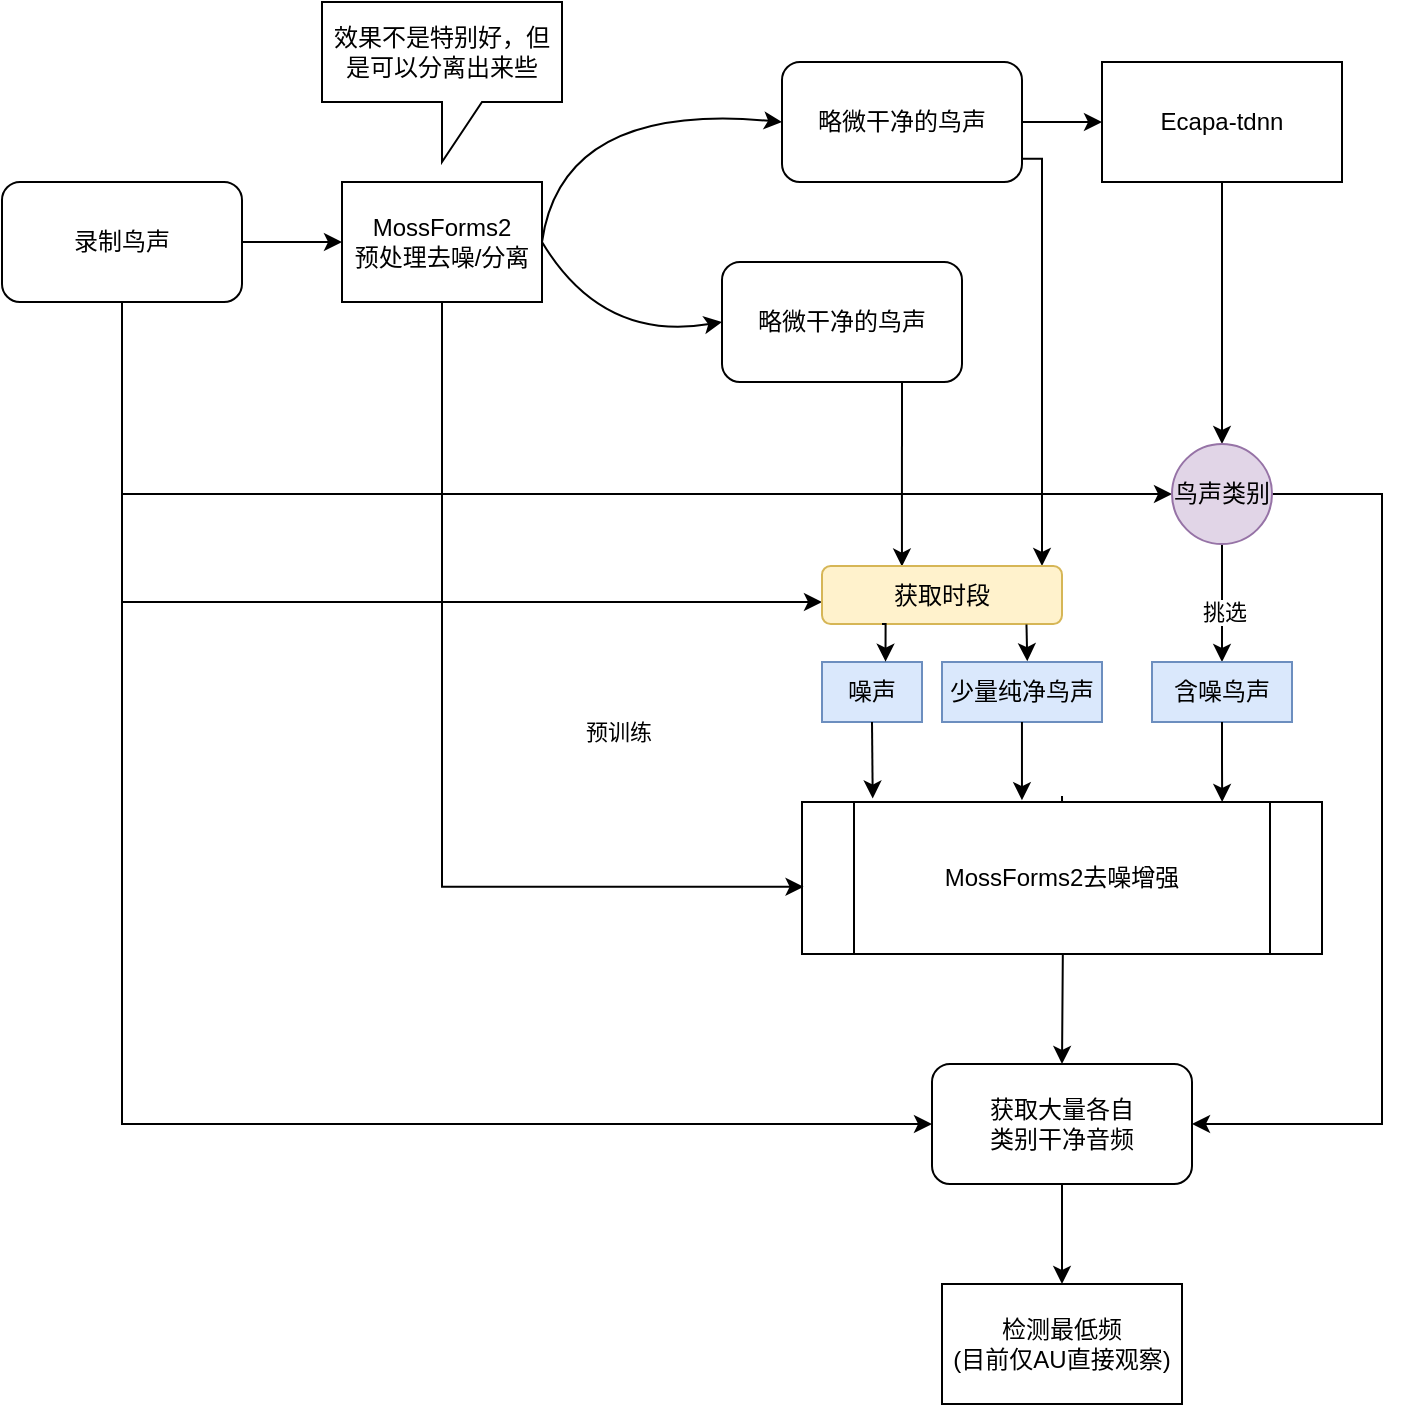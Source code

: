 <mxfile version="26.2.2" pages="2">
  <diagram id="C5RBs43oDa-KdzZeNtuy" name="Page-1">
    <mxGraphModel dx="2054" dy="1196" grid="1" gridSize="10" guides="1" tooltips="1" connect="1" arrows="1" fold="1" page="1" pageScale="1" pageWidth="827" pageHeight="1169" math="0" shadow="0">
      <root>
        <mxCell id="WIyWlLk6GJQsqaUBKTNV-0" />
        <mxCell id="WIyWlLk6GJQsqaUBKTNV-1" parent="WIyWlLk6GJQsqaUBKTNV-0" />
        <mxCell id="9eslR-U4CzoEH0Ju1LOf-1" style="edgeStyle=orthogonalEdgeStyle;rounded=0;orthogonalLoop=1;jettySize=auto;html=1;" parent="WIyWlLk6GJQsqaUBKTNV-1" source="9eslR-U4CzoEH0Ju1LOf-0" edge="1">
          <mxGeometry relative="1" as="geometry">
            <mxPoint x="260" y="240" as="targetPoint" />
          </mxGeometry>
        </mxCell>
        <mxCell id="9eslR-U4CzoEH0Ju1LOf-20" style="edgeStyle=orthogonalEdgeStyle;rounded=0;orthogonalLoop=1;jettySize=auto;html=1;exitX=0.5;exitY=1;exitDx=0;exitDy=0;entryX=0;entryY=0.5;entryDx=0;entryDy=0;" parent="WIyWlLk6GJQsqaUBKTNV-1" source="9eslR-U4CzoEH0Ju1LOf-0" target="9eslR-U4CzoEH0Ju1LOf-16" edge="1">
          <mxGeometry relative="1" as="geometry" />
        </mxCell>
        <mxCell id="9eslR-U4CzoEH0Ju1LOf-29" style="edgeStyle=orthogonalEdgeStyle;rounded=0;orthogonalLoop=1;jettySize=auto;html=1;exitX=0.5;exitY=1;exitDx=0;exitDy=0;entryX=0;entryY=0.621;entryDx=0;entryDy=0;entryPerimeter=0;" parent="WIyWlLk6GJQsqaUBKTNV-1" source="9eslR-U4CzoEH0Ju1LOf-0" target="9eslR-U4CzoEH0Ju1LOf-30" edge="1">
          <mxGeometry relative="1" as="geometry">
            <mxPoint x="300" y="440" as="targetPoint" />
          </mxGeometry>
        </mxCell>
        <mxCell id="9eslR-U4CzoEH0Ju1LOf-50" style="edgeStyle=orthogonalEdgeStyle;rounded=0;orthogonalLoop=1;jettySize=auto;html=1;exitX=0.5;exitY=1;exitDx=0;exitDy=0;entryX=0;entryY=0.5;entryDx=0;entryDy=0;" parent="WIyWlLk6GJQsqaUBKTNV-1" source="9eslR-U4CzoEH0Ju1LOf-0" target="9eslR-U4CzoEH0Ju1LOf-43" edge="1">
          <mxGeometry relative="1" as="geometry">
            <mxPoint x="150" y="681.6" as="targetPoint" />
          </mxGeometry>
        </mxCell>
        <mxCell id="9eslR-U4CzoEH0Ju1LOf-0" value="录制鸟声" style="rounded=1;whiteSpace=wrap;html=1;fillColor=none;" parent="WIyWlLk6GJQsqaUBKTNV-1" vertex="1">
          <mxGeometry x="90" y="210" width="120" height="60" as="geometry" />
        </mxCell>
        <mxCell id="9eslR-U4CzoEH0Ju1LOf-3" value="MossForms2&lt;div&gt;预处理去噪/分离&lt;/div&gt;" style="rounded=0;whiteSpace=wrap;html=1;" parent="WIyWlLk6GJQsqaUBKTNV-1" vertex="1">
          <mxGeometry x="260" y="210" width="100" height="60" as="geometry" />
        </mxCell>
        <mxCell id="9eslR-U4CzoEH0Ju1LOf-4" value="效果不是特别好，但是可以分离出来些" style="shape=callout;whiteSpace=wrap;html=1;perimeter=calloutPerimeter;" parent="WIyWlLk6GJQsqaUBKTNV-1" vertex="1">
          <mxGeometry x="250" y="120" width="120" height="80" as="geometry" />
        </mxCell>
        <mxCell id="9eslR-U4CzoEH0Ju1LOf-5" value="" style="curved=1;endArrow=classic;html=1;rounded=0;" parent="WIyWlLk6GJQsqaUBKTNV-1" edge="1">
          <mxGeometry width="50" height="50" relative="1" as="geometry">
            <mxPoint x="360" y="240" as="sourcePoint" />
            <mxPoint x="480" y="180" as="targetPoint" />
            <Array as="points">
              <mxPoint x="370" y="170" />
            </Array>
          </mxGeometry>
        </mxCell>
        <mxCell id="9eslR-U4CzoEH0Ju1LOf-6" value="" style="curved=1;endArrow=classic;html=1;rounded=0;exitX=1;exitY=0.5;exitDx=0;exitDy=0;entryX=0;entryY=0.5;entryDx=0;entryDy=0;" parent="WIyWlLk6GJQsqaUBKTNV-1" source="9eslR-U4CzoEH0Ju1LOf-3" target="9eslR-U4CzoEH0Ju1LOf-25" edge="1">
          <mxGeometry width="50" height="50" relative="1" as="geometry">
            <mxPoint x="360" y="290" as="sourcePoint" />
            <mxPoint x="480" y="280" as="targetPoint" />
            <Array as="points">
              <mxPoint x="390" y="290" />
            </Array>
          </mxGeometry>
        </mxCell>
        <mxCell id="9eslR-U4CzoEH0Ju1LOf-13" style="edgeStyle=orthogonalEdgeStyle;rounded=0;orthogonalLoop=1;jettySize=auto;html=1;exitX=1;exitY=0.5;exitDx=0;exitDy=0;entryX=0;entryY=0.5;entryDx=0;entryDy=0;" parent="WIyWlLk6GJQsqaUBKTNV-1" source="9eslR-U4CzoEH0Ju1LOf-7" target="9eslR-U4CzoEH0Ju1LOf-12" edge="1">
          <mxGeometry relative="1" as="geometry" />
        </mxCell>
        <mxCell id="9eslR-U4CzoEH0Ju1LOf-27" style="edgeStyle=orthogonalEdgeStyle;rounded=0;orthogonalLoop=1;jettySize=auto;html=1;exitX=1;exitY=0.807;exitDx=0;exitDy=0;exitPerimeter=0;" parent="WIyWlLk6GJQsqaUBKTNV-1" source="9eslR-U4CzoEH0Ju1LOf-7" target="9eslR-U4CzoEH0Ju1LOf-30" edge="1">
          <mxGeometry relative="1" as="geometry">
            <mxPoint x="610" y="520" as="targetPoint" />
            <mxPoint x="610.14" y="204.28" as="sourcePoint" />
            <Array as="points">
              <mxPoint x="610" y="198" />
            </Array>
          </mxGeometry>
        </mxCell>
        <mxCell id="9eslR-U4CzoEH0Ju1LOf-7" value="略微干净的鸟声" style="rounded=1;whiteSpace=wrap;html=1;" parent="WIyWlLk6GJQsqaUBKTNV-1" vertex="1">
          <mxGeometry x="480" y="150" width="120" height="60" as="geometry" />
        </mxCell>
        <mxCell id="9eslR-U4CzoEH0Ju1LOf-17" value="" style="edgeStyle=orthogonalEdgeStyle;rounded=0;orthogonalLoop=1;jettySize=auto;html=1;" parent="WIyWlLk6GJQsqaUBKTNV-1" source="9eslR-U4CzoEH0Ju1LOf-12" target="9eslR-U4CzoEH0Ju1LOf-16" edge="1">
          <mxGeometry relative="1" as="geometry" />
        </mxCell>
        <mxCell id="9eslR-U4CzoEH0Ju1LOf-12" value="Ecapa-tdnn" style="rounded=0;whiteSpace=wrap;html=1;" parent="WIyWlLk6GJQsqaUBKTNV-1" vertex="1">
          <mxGeometry x="640" y="150" width="120" height="60" as="geometry" />
        </mxCell>
        <mxCell id="9eslR-U4CzoEH0Ju1LOf-19" value="" style="edgeStyle=orthogonalEdgeStyle;rounded=0;orthogonalLoop=1;jettySize=auto;html=1;" parent="WIyWlLk6GJQsqaUBKTNV-1" source="9eslR-U4CzoEH0Ju1LOf-16" target="9eslR-U4CzoEH0Ju1LOf-18" edge="1">
          <mxGeometry relative="1" as="geometry" />
        </mxCell>
        <mxCell id="9eslR-U4CzoEH0Ju1LOf-24" value="挑选" style="edgeLabel;html=1;align=center;verticalAlign=middle;resizable=0;points=[];" parent="9eslR-U4CzoEH0Ju1LOf-19" vertex="1" connectable="0">
          <mxGeometry x="0.148" y="1" relative="1" as="geometry">
            <mxPoint as="offset" />
          </mxGeometry>
        </mxCell>
        <mxCell id="9eslR-U4CzoEH0Ju1LOf-51" style="edgeStyle=orthogonalEdgeStyle;rounded=0;orthogonalLoop=1;jettySize=auto;html=1;exitX=1;exitY=0.5;exitDx=0;exitDy=0;entryX=1;entryY=0.5;entryDx=0;entryDy=0;" parent="WIyWlLk6GJQsqaUBKTNV-1" source="9eslR-U4CzoEH0Ju1LOf-16" target="9eslR-U4CzoEH0Ju1LOf-43" edge="1">
          <mxGeometry relative="1" as="geometry">
            <Array as="points">
              <mxPoint x="780" y="366" />
              <mxPoint x="780" y="681" />
            </Array>
          </mxGeometry>
        </mxCell>
        <mxCell id="9eslR-U4CzoEH0Ju1LOf-16" value="鸟声类别" style="ellipse;whiteSpace=wrap;html=1;rounded=0;fillColor=#e1d5e7;strokeColor=#9673a6;" parent="WIyWlLk6GJQsqaUBKTNV-1" vertex="1">
          <mxGeometry x="675" y="341" width="50" height="50" as="geometry" />
        </mxCell>
        <mxCell id="9eslR-U4CzoEH0Ju1LOf-18" value="含噪鸟声" style="whiteSpace=wrap;html=1;rounded=0;fillColor=#dae8fc;strokeColor=#6c8ebf;" parent="WIyWlLk6GJQsqaUBKTNV-1" vertex="1">
          <mxGeometry x="665" y="450" width="70" height="30" as="geometry" />
        </mxCell>
        <mxCell id="9eslR-U4CzoEH0Ju1LOf-31" style="edgeStyle=orthogonalEdgeStyle;rounded=0;orthogonalLoop=1;jettySize=auto;html=1;exitX=0.75;exitY=1;exitDx=0;exitDy=0;entryX=0.333;entryY=0.01;entryDx=0;entryDy=0;entryPerimeter=0;" parent="WIyWlLk6GJQsqaUBKTNV-1" source="9eslR-U4CzoEH0Ju1LOf-25" target="9eslR-U4CzoEH0Ju1LOf-30" edge="1">
          <mxGeometry relative="1" as="geometry">
            <mxPoint x="540" y="400" as="targetPoint" />
          </mxGeometry>
        </mxCell>
        <mxCell id="9eslR-U4CzoEH0Ju1LOf-25" value="略微干净的鸟声" style="rounded=1;whiteSpace=wrap;html=1;" parent="WIyWlLk6GJQsqaUBKTNV-1" vertex="1">
          <mxGeometry x="450" y="250" width="120" height="60" as="geometry" />
        </mxCell>
        <mxCell id="9eslR-U4CzoEH0Ju1LOf-30" value="获取时段" style="rounded=1;whiteSpace=wrap;html=1;fillColor=#fff2cc;strokeColor=#d6b656;" parent="WIyWlLk6GJQsqaUBKTNV-1" vertex="1">
          <mxGeometry x="500" y="402" width="120" height="29" as="geometry" />
        </mxCell>
        <mxCell id="9eslR-U4CzoEH0Ju1LOf-32" value="噪声" style="whiteSpace=wrap;html=1;rounded=0;fillColor=#dae8fc;strokeColor=#6c8ebf;" parent="WIyWlLk6GJQsqaUBKTNV-1" vertex="1">
          <mxGeometry x="500" y="450" width="50" height="30" as="geometry" />
        </mxCell>
        <mxCell id="9eslR-U4CzoEH0Ju1LOf-33" value="少量纯净鸟声" style="whiteSpace=wrap;html=1;rounded=0;fillColor=#dae8fc;strokeColor=#6c8ebf;" parent="WIyWlLk6GJQsqaUBKTNV-1" vertex="1">
          <mxGeometry x="560" y="450" width="80" height="30" as="geometry" />
        </mxCell>
        <mxCell id="9eslR-U4CzoEH0Ju1LOf-34" style="edgeStyle=orthogonalEdgeStyle;rounded=0;orthogonalLoop=1;jettySize=auto;html=1;exitX=0.25;exitY=1;exitDx=0;exitDy=0;entryX=0.635;entryY=-0.006;entryDx=0;entryDy=0;entryPerimeter=0;" parent="WIyWlLk6GJQsqaUBKTNV-1" source="9eslR-U4CzoEH0Ju1LOf-30" target="9eslR-U4CzoEH0Ju1LOf-32" edge="1">
          <mxGeometry relative="1" as="geometry">
            <mxPoint x="532" y="449" as="targetPoint" />
          </mxGeometry>
        </mxCell>
        <mxCell id="9eslR-U4CzoEH0Ju1LOf-35" value="" style="endArrow=classic;html=1;rounded=0;entryX=0.533;entryY=-0.013;entryDx=0;entryDy=0;entryPerimeter=0;exitX=0.852;exitY=1.008;exitDx=0;exitDy=0;exitPerimeter=0;" parent="WIyWlLk6GJQsqaUBKTNV-1" source="9eslR-U4CzoEH0Ju1LOf-30" target="9eslR-U4CzoEH0Ju1LOf-33" edge="1">
          <mxGeometry width="50" height="50" relative="1" as="geometry">
            <mxPoint x="540" y="460" as="sourcePoint" />
            <mxPoint x="590" y="410" as="targetPoint" />
          </mxGeometry>
        </mxCell>
        <mxCell id="9eslR-U4CzoEH0Ju1LOf-42" style="edgeStyle=orthogonalEdgeStyle;rounded=0;orthogonalLoop=1;jettySize=auto;html=1;" parent="WIyWlLk6GJQsqaUBKTNV-1" target="9eslR-U4CzoEH0Ju1LOf-43" edge="1">
          <mxGeometry relative="1" as="geometry">
            <mxPoint x="620" y="681" as="targetPoint" />
            <mxPoint x="620" y="517" as="sourcePoint" />
          </mxGeometry>
        </mxCell>
        <mxCell id="9eslR-U4CzoEH0Ju1LOf-36" value="MossForms2去噪增强" style="shape=process;whiteSpace=wrap;html=1;backgroundOutline=1;" parent="WIyWlLk6GJQsqaUBKTNV-1" vertex="1">
          <mxGeometry x="490" y="520" width="260" height="76" as="geometry" />
        </mxCell>
        <mxCell id="9eslR-U4CzoEH0Ju1LOf-37" style="edgeStyle=orthogonalEdgeStyle;rounded=0;orthogonalLoop=1;jettySize=auto;html=1;exitX=0.5;exitY=1;exitDx=0;exitDy=0;entryX=0.003;entryY=0.558;entryDx=0;entryDy=0;entryPerimeter=0;" parent="WIyWlLk6GJQsqaUBKTNV-1" source="9eslR-U4CzoEH0Ju1LOf-3" target="9eslR-U4CzoEH0Ju1LOf-36" edge="1">
          <mxGeometry relative="1" as="geometry" />
        </mxCell>
        <mxCell id="9eslR-U4CzoEH0Ju1LOf-38" value="预训练" style="edgeLabel;html=1;align=center;verticalAlign=middle;resizable=0;points=[];" parent="9eslR-U4CzoEH0Ju1LOf-37" vertex="1" connectable="0">
          <mxGeometry x="0.606" y="-1" relative="1" as="geometry">
            <mxPoint y="-79" as="offset" />
          </mxGeometry>
        </mxCell>
        <mxCell id="9eslR-U4CzoEH0Ju1LOf-39" style="edgeStyle=orthogonalEdgeStyle;rounded=0;orthogonalLoop=1;jettySize=auto;html=1;exitX=0.5;exitY=1;exitDx=0;exitDy=0;entryX=0.136;entryY=-0.023;entryDx=0;entryDy=0;entryPerimeter=0;" parent="WIyWlLk6GJQsqaUBKTNV-1" source="9eslR-U4CzoEH0Ju1LOf-32" target="9eslR-U4CzoEH0Ju1LOf-36" edge="1">
          <mxGeometry relative="1" as="geometry" />
        </mxCell>
        <mxCell id="9eslR-U4CzoEH0Ju1LOf-40" style="edgeStyle=orthogonalEdgeStyle;rounded=0;orthogonalLoop=1;jettySize=auto;html=1;entryX=0.423;entryY=-0.012;entryDx=0;entryDy=0;entryPerimeter=0;" parent="WIyWlLk6GJQsqaUBKTNV-1" source="9eslR-U4CzoEH0Ju1LOf-33" target="9eslR-U4CzoEH0Ju1LOf-36" edge="1">
          <mxGeometry relative="1" as="geometry" />
        </mxCell>
        <mxCell id="9eslR-U4CzoEH0Ju1LOf-41" style="edgeStyle=orthogonalEdgeStyle;rounded=0;orthogonalLoop=1;jettySize=auto;html=1;exitX=0.5;exitY=1;exitDx=0;exitDy=0;entryX=0.808;entryY=0;entryDx=0;entryDy=0;entryPerimeter=0;" parent="WIyWlLk6GJQsqaUBKTNV-1" source="9eslR-U4CzoEH0Ju1LOf-18" target="9eslR-U4CzoEH0Ju1LOf-36" edge="1">
          <mxGeometry relative="1" as="geometry" />
        </mxCell>
        <mxCell id="9eslR-U4CzoEH0Ju1LOf-48" style="edgeStyle=orthogonalEdgeStyle;rounded=0;orthogonalLoop=1;jettySize=auto;html=1;" parent="WIyWlLk6GJQsqaUBKTNV-1" source="9eslR-U4CzoEH0Ju1LOf-43" target="9eslR-U4CzoEH0Ju1LOf-49" edge="1">
          <mxGeometry relative="1" as="geometry">
            <mxPoint x="620" y="811" as="targetPoint" />
          </mxGeometry>
        </mxCell>
        <mxCell id="9eslR-U4CzoEH0Ju1LOf-43" value="获取大量各自&lt;div&gt;类别干净音频&lt;/div&gt;" style="rounded=1;whiteSpace=wrap;html=1;" parent="WIyWlLk6GJQsqaUBKTNV-1" vertex="1">
          <mxGeometry x="555" y="651" width="130" height="60" as="geometry" />
        </mxCell>
        <mxCell id="9eslR-U4CzoEH0Ju1LOf-49" value="检测最低频&lt;div&gt;(目前仅AU直接观察)&lt;/div&gt;" style="rounded=0;whiteSpace=wrap;html=1;" parent="WIyWlLk6GJQsqaUBKTNV-1" vertex="1">
          <mxGeometry x="560" y="761" width="120" height="60" as="geometry" />
        </mxCell>
      </root>
    </mxGraphModel>
  </diagram>
  <diagram id="4R9Gz_Vji2KyA9CetlJa" name="第 2 页">
    <mxGraphModel dx="1417" dy="825" grid="1" gridSize="10" guides="1" tooltips="1" connect="1" arrows="1" fold="1" page="1" pageScale="1" pageWidth="827" pageHeight="1169" math="0" shadow="0">
      <root>
        <mxCell id="0" />
        <mxCell id="1" parent="0" />
        <mxCell id="WOE_MLlAVGaR3CPxlU4l-5" style="edgeStyle=orthogonalEdgeStyle;rounded=0;orthogonalLoop=1;jettySize=auto;html=1;exitX=0.5;exitY=1;exitDx=0;exitDy=0;entryX=0.5;entryY=0;entryDx=0;entryDy=0;" edge="1" parent="1" source="40N8n0DOtSWEevkfokkI-60" target="WOE_MLlAVGaR3CPxlU4l-4">
          <mxGeometry relative="1" as="geometry" />
        </mxCell>
        <mxCell id="40N8n0DOtSWEevkfokkI-60" value="" style="rounded=0;whiteSpace=wrap;html=1;fillColor=#f5f5f5;fontColor=#333333;strokeColor=#666666;" parent="1" vertex="1">
          <mxGeometry x="180.5" y="825" width="470" height="110" as="geometry" />
        </mxCell>
        <mxCell id="40N8n0DOtSWEevkfokkI-61" value="净化后杂讯" style="text;html=1;align=center;verticalAlign=middle;resizable=0;points=[];autosize=1;strokeColor=none;fillColor=none;" parent="1" vertex="1">
          <mxGeometry x="177.5" y="825" width="80" height="30" as="geometry" />
        </mxCell>
        <mxCell id="40N8n0DOtSWEevkfokkI-58" value="" style="rounded=0;whiteSpace=wrap;html=1;fillColor=#f5f5f5;fontColor=#333333;strokeColor=#666666;" parent="1" vertex="1">
          <mxGeometry x="190" y="290" width="470" height="95" as="geometry" />
        </mxCell>
        <mxCell id="40N8n0DOtSWEevkfokkI-6" value="" style="edgeStyle=orthogonalEdgeStyle;rounded=0;orthogonalLoop=1;jettySize=auto;html=1;" parent="1" source="40N8n0DOtSWEevkfokkI-2" target="40N8n0DOtSWEevkfokkI-5" edge="1">
          <mxGeometry relative="1" as="geometry" />
        </mxCell>
        <mxCell id="40N8n0DOtSWEevkfokkI-2" value="含噪鸟声" style="rounded=0;whiteSpace=wrap;html=1;fillColor=#d5e8d4;strokeColor=#82b366;" parent="1" vertex="1">
          <mxGeometry x="379" y="165" width="70" height="40" as="geometry" />
        </mxCell>
        <mxCell id="40N8n0DOtSWEevkfokkI-18" value="" style="edgeStyle=orthogonalEdgeStyle;rounded=0;orthogonalLoop=1;jettySize=auto;html=1;" parent="1" source="40N8n0DOtSWEevkfokkI-5" target="40N8n0DOtSWEevkfokkI-17" edge="1">
          <mxGeometry relative="1" as="geometry" />
        </mxCell>
        <mxCell id="40N8n0DOtSWEevkfokkI-5" value="ECAPA-TDNN" style="whiteSpace=wrap;html=1;rounded=0;fillColor=#fff2cc;strokeColor=#d6b656;" parent="1" vertex="1">
          <mxGeometry x="364" y="245" width="100" height="30" as="geometry" />
        </mxCell>
        <mxCell id="40N8n0DOtSWEevkfokkI-14" style="edgeStyle=orthogonalEdgeStyle;rounded=0;orthogonalLoop=1;jettySize=auto;html=1;exitX=0.5;exitY=1;exitDx=0;exitDy=0;entryX=0.5;entryY=0;entryDx=0;entryDy=0;" parent="1" source="40N8n0DOtSWEevkfokkI-7" target="40N8n0DOtSWEevkfokkI-12" edge="1">
          <mxGeometry relative="1" as="geometry" />
        </mxCell>
        <mxCell id="40N8n0DOtSWEevkfokkI-7" value="录制" style="rounded=0;whiteSpace=wrap;html=1;fillColor=#d5e8d4;strokeColor=#82b366;" parent="1" vertex="1">
          <mxGeometry x="379" y="25" width="70" height="40" as="geometry" />
        </mxCell>
        <mxCell id="40N8n0DOtSWEevkfokkI-15" style="edgeStyle=orthogonalEdgeStyle;rounded=0;orthogonalLoop=1;jettySize=auto;html=1;exitX=0.511;exitY=1.001;exitDx=0;exitDy=0;entryX=0.5;entryY=0;entryDx=0;entryDy=0;exitPerimeter=0;" parent="1" source="40N8n0DOtSWEevkfokkI-12" edge="1">
          <mxGeometry relative="1" as="geometry">
            <mxPoint x="413.75" y="135" as="sourcePoint" />
            <mxPoint x="414.25" y="165" as="targetPoint" />
          </mxGeometry>
        </mxCell>
        <mxCell id="40N8n0DOtSWEevkfokkI-12" value="鸟声事件检测" style="whiteSpace=wrap;html=1;fillColor=#fff2cc;strokeColor=#d6b656;" parent="1" vertex="1">
          <mxGeometry x="368" y="95" width="91" height="40" as="geometry" />
        </mxCell>
        <mxCell id="40N8n0DOtSWEevkfokkI-17" value="鸟类1叫声" style="whiteSpace=wrap;html=1;rounded=0;fillColor=#e1d5e7;strokeColor=#9673a6;" parent="1" vertex="1">
          <mxGeometry x="250" y="325" width="70" height="20" as="geometry" />
        </mxCell>
        <mxCell id="40N8n0DOtSWEevkfokkI-19" value="鸟类2叫声" style="whiteSpace=wrap;html=1;rounded=0;fillColor=#e1d5e7;strokeColor=#9673a6;" parent="1" vertex="1">
          <mxGeometry x="330" y="325" width="70" height="20" as="geometry" />
        </mxCell>
        <mxCell id="40N8n0DOtSWEevkfokkI-20" style="edgeStyle=orthogonalEdgeStyle;rounded=0;orthogonalLoop=1;jettySize=auto;html=1;exitX=0.25;exitY=1;exitDx=0;exitDy=0;" parent="1" source="40N8n0DOtSWEevkfokkI-5" edge="1">
          <mxGeometry relative="1" as="geometry">
            <mxPoint x="365" y="325" as="targetPoint" />
          </mxGeometry>
        </mxCell>
        <mxCell id="40N8n0DOtSWEevkfokkI-21" value="" style="endArrow=none;dashed=1;html=1;dashPattern=1 3;strokeWidth=2;rounded=0;" parent="1" edge="1">
          <mxGeometry width="50" height="50" relative="1" as="geometry">
            <mxPoint x="409" y="334.92" as="sourcePoint" />
            <mxPoint x="440" y="334.92" as="targetPoint" />
          </mxGeometry>
        </mxCell>
        <mxCell id="40N8n0DOtSWEevkfokkI-22" value="鸟类n-1叫声" style="whiteSpace=wrap;html=1;rounded=0;fillColor=#e1d5e7;strokeColor=#9673a6;" parent="1" vertex="1">
          <mxGeometry x="440" y="325" width="70" height="20" as="geometry" />
        </mxCell>
        <mxCell id="40N8n0DOtSWEevkfokkI-23" style="edgeStyle=orthogonalEdgeStyle;rounded=0;orthogonalLoop=1;jettySize=auto;html=1;exitX=0.75;exitY=1;exitDx=0;exitDy=0;entryX=0.463;entryY=-0.015;entryDx=0;entryDy=0;entryPerimeter=0;" parent="1" source="40N8n0DOtSWEevkfokkI-5" target="40N8n0DOtSWEevkfokkI-22" edge="1">
          <mxGeometry relative="1" as="geometry" />
        </mxCell>
        <mxCell id="40N8n0DOtSWEevkfokkI-24" value="鸟类n叫声" style="whiteSpace=wrap;html=1;rounded=0;fillColor=#e1d5e7;strokeColor=#9673a6;" parent="1" vertex="1">
          <mxGeometry x="520" y="325" width="70" height="20" as="geometry" />
        </mxCell>
        <mxCell id="40N8n0DOtSWEevkfokkI-25" style="edgeStyle=orthogonalEdgeStyle;rounded=0;orthogonalLoop=1;jettySize=auto;html=1;exitX=1;exitY=0.5;exitDx=0;exitDy=0;entryX=0.57;entryY=-0.014;entryDx=0;entryDy=0;entryPerimeter=0;" parent="1" source="40N8n0DOtSWEevkfokkI-5" target="40N8n0DOtSWEevkfokkI-24" edge="1">
          <mxGeometry relative="1" as="geometry" />
        </mxCell>
        <mxCell id="40N8n0DOtSWEevkfokkI-40" style="edgeStyle=orthogonalEdgeStyle;rounded=0;orthogonalLoop=1;jettySize=auto;html=1;exitX=0.25;exitY=1;exitDx=0;exitDy=0;" parent="1" source="40N8n0DOtSWEevkfokkI-27" target="40N8n0DOtSWEevkfokkI-41" edge="1">
          <mxGeometry relative="1" as="geometry">
            <mxPoint x="337.2" y="645" as="targetPoint" />
          </mxGeometry>
        </mxCell>
        <mxCell id="40N8n0DOtSWEevkfokkI-43" style="edgeStyle=orthogonalEdgeStyle;rounded=0;orthogonalLoop=1;jettySize=auto;html=1;exitX=0.75;exitY=1;exitDx=0;exitDy=0;entryX=0.5;entryY=0;entryDx=0;entryDy=0;" parent="1" source="40N8n0DOtSWEevkfokkI-27" target="40N8n0DOtSWEevkfokkI-42" edge="1">
          <mxGeometry relative="1" as="geometry" />
        </mxCell>
        <mxCell id="40N8n0DOtSWEevkfokkI-27" value="" style="whiteSpace=wrap;html=1;fillColor=#dae8fc;strokeColor=#6c8ebf;" parent="1" vertex="1">
          <mxGeometry x="261" y="405" width="304" height="180" as="geometry" />
        </mxCell>
        <mxCell id="40N8n0DOtSWEevkfokkI-26" value="人工复检剔除假阳的非鸟声片段" style="whiteSpace=wrap;html=1;fillColor=#f5f5f5;fontColor=#333333;strokeColor=#666666;fillStyle=auto;dashed=1;" parent="1" vertex="1">
          <mxGeometry x="327" y="435" width="170" height="20" as="geometry" />
        </mxCell>
        <mxCell id="40N8n0DOtSWEevkfokkI-28" value="训练集数据制作" style="text;html=1;align=center;verticalAlign=middle;resizable=0;points=[];autosize=1;strokeColor=none;fillColor=none;" parent="1" vertex="1">
          <mxGeometry x="254" y="405" width="110" height="30" as="geometry" />
        </mxCell>
        <mxCell id="40N8n0DOtSWEevkfokkI-31" style="rounded=0;orthogonalLoop=1;jettySize=auto;html=1;exitX=0.5;exitY=1;exitDx=0;exitDy=0;entryX=0.283;entryY=0;entryDx=0;entryDy=0;entryPerimeter=0;" parent="1" source="40N8n0DOtSWEevkfokkI-17" target="40N8n0DOtSWEevkfokkI-28" edge="1">
          <mxGeometry relative="1" as="geometry" />
        </mxCell>
        <mxCell id="40N8n0DOtSWEevkfokkI-33" style="rounded=0;orthogonalLoop=1;jettySize=auto;html=1;exitX=0.5;exitY=1;exitDx=0;exitDy=0;entryX=0.343;entryY=0.007;entryDx=0;entryDy=0;entryPerimeter=0;" parent="1" source="40N8n0DOtSWEevkfokkI-19" target="40N8n0DOtSWEevkfokkI-27" edge="1">
          <mxGeometry relative="1" as="geometry" />
        </mxCell>
        <mxCell id="40N8n0DOtSWEevkfokkI-34" style="rounded=0;orthogonalLoop=1;jettySize=auto;html=1;exitX=0.5;exitY=1;exitDx=0;exitDy=0;entryX=0.704;entryY=-0.003;entryDx=0;entryDy=0;entryPerimeter=0;" parent="1" source="40N8n0DOtSWEevkfokkI-22" target="40N8n0DOtSWEevkfokkI-27" edge="1">
          <mxGeometry relative="1" as="geometry" />
        </mxCell>
        <mxCell id="40N8n0DOtSWEevkfokkI-35" style="rounded=0;orthogonalLoop=1;jettySize=auto;html=1;exitX=0.5;exitY=1;exitDx=0;exitDy=0;entryX=0.967;entryY=-0.001;entryDx=0;entryDy=0;entryPerimeter=0;" parent="1" source="40N8n0DOtSWEevkfokkI-24" target="40N8n0DOtSWEevkfokkI-27" edge="1">
          <mxGeometry relative="1" as="geometry" />
        </mxCell>
        <mxCell id="40N8n0DOtSWEevkfokkI-36" value="人工复检剔除&lt;span style=&quot;background-color: transparent; color: light-dark(rgb(51, 51, 51), rgb(193, 193, 193));&quot;&gt;难辨识低高频频率片段&lt;/span&gt;" style="whiteSpace=wrap;html=1;fillColor=#f5f5f5;fontColor=#333333;strokeColor=#666666;fillStyle=auto;dashed=1;" parent="1" vertex="1">
          <mxGeometry x="312" y="465" width="200" height="20" as="geometry" />
        </mxCell>
        <mxCell id="40N8n0DOtSWEevkfokkI-37" value="人工检测标记各个鸟类部分片段的时间频率范围" style="whiteSpace=wrap;html=1;fillColor=#f5f5f5;fontColor=#333333;strokeColor=#666666;fillStyle=auto;dashed=1;" parent="1" vertex="1">
          <mxGeometry x="282" y="495" width="260" height="20" as="geometry" />
        </mxCell>
        <mxCell id="40N8n0DOtSWEevkfokkI-38" value="使用FIR滤波器和时间裁剪获取较为纯净鸟声" style="whiteSpace=wrap;html=1;fillColor=#f5f5f5;fontColor=#333333;strokeColor=#666666;fillStyle=auto;dashed=1;" parent="1" vertex="1">
          <mxGeometry x="282" y="525.5" width="260" height="20" as="geometry" />
        </mxCell>
        <mxCell id="40N8n0DOtSWEevkfokkI-39" value="时间裁剪剔除鸟声部分，或填充或直接拼接形成噪声" style="whiteSpace=wrap;html=1;fillColor=#f5f5f5;fontColor=#333333;strokeColor=#666666;fillStyle=auto;dashed=1;" parent="1" vertex="1">
          <mxGeometry x="272" y="555" width="280" height="20" as="geometry" />
        </mxCell>
        <mxCell id="40N8n0DOtSWEevkfokkI-41" value="干净鸟声片段&lt;div&gt;(一般不等长)&lt;/div&gt;" style="rounded=0;whiteSpace=wrap;html=1;fillColor=#d5e8d4;strokeColor=#82b366;" parent="1" vertex="1">
          <mxGeometry x="296.2" y="615" width="82.8" height="40" as="geometry" />
        </mxCell>
        <mxCell id="40N8n0DOtSWEevkfokkI-42" value="鸟声前后片段噪声&lt;div&gt;(一般不等长)&lt;/div&gt;" style="rounded=0;whiteSpace=wrap;html=1;fillColor=#d5e8d4;strokeColor=#82b366;" parent="1" vertex="1">
          <mxGeometry x="441" y="615" width="111" height="40" as="geometry" />
        </mxCell>
        <mxCell id="40N8n0DOtSWEevkfokkI-54" style="edgeStyle=orthogonalEdgeStyle;rounded=0;orthogonalLoop=1;jettySize=auto;html=1;exitX=0;exitY=0.75;exitDx=0;exitDy=0;entryX=0.5;entryY=0;entryDx=0;entryDy=0;" parent="1" source="40N8n0DOtSWEevkfokkI-44" target="40N8n0DOtSWEevkfokkI-49" edge="1">
          <mxGeometry relative="1" as="geometry" />
        </mxCell>
        <mxCell id="40N8n0DOtSWEevkfokkI-55" style="edgeStyle=orthogonalEdgeStyle;rounded=0;orthogonalLoop=1;jettySize=auto;html=1;exitX=0.25;exitY=1;exitDx=0;exitDy=0;entryX=0.5;entryY=0;entryDx=0;entryDy=0;" parent="1" source="40N8n0DOtSWEevkfokkI-44" target="40N8n0DOtSWEevkfokkI-50" edge="1">
          <mxGeometry relative="1" as="geometry" />
        </mxCell>
        <mxCell id="40N8n0DOtSWEevkfokkI-56" style="edgeStyle=orthogonalEdgeStyle;rounded=0;orthogonalLoop=1;jettySize=auto;html=1;exitX=0.75;exitY=1;exitDx=0;exitDy=0;entryX=0.5;entryY=0;entryDx=0;entryDy=0;" parent="1" source="40N8n0DOtSWEevkfokkI-44" target="40N8n0DOtSWEevkfokkI-51" edge="1">
          <mxGeometry relative="1" as="geometry" />
        </mxCell>
        <mxCell id="40N8n0DOtSWEevkfokkI-57" style="edgeStyle=orthogonalEdgeStyle;rounded=0;orthogonalLoop=1;jettySize=auto;html=1;exitX=1;exitY=0.75;exitDx=0;exitDy=0;entryX=0.5;entryY=0;entryDx=0;entryDy=0;" parent="1" source="40N8n0DOtSWEevkfokkI-44" target="40N8n0DOtSWEevkfokkI-52" edge="1">
          <mxGeometry relative="1" as="geometry" />
        </mxCell>
        <mxCell id="40N8n0DOtSWEevkfokkI-44" value="MossFormer2分离噪声" style="whiteSpace=wrap;html=1;rounded=0;fillColor=#fff2cc;strokeColor=#d6b656;" parent="1" vertex="1">
          <mxGeometry x="348" y="785" width="128" height="30" as="geometry" />
        </mxCell>
        <mxCell id="40N8n0DOtSWEevkfokkI-48" style="edgeStyle=orthogonalEdgeStyle;rounded=0;orthogonalLoop=1;jettySize=auto;html=1;exitX=0.5;exitY=1;exitDx=0;exitDy=0;entryX=0.5;entryY=0;entryDx=0;entryDy=0;" parent="1" source="40N8n0DOtSWEevkfokkI-45" target="40N8n0DOtSWEevkfokkI-44" edge="1">
          <mxGeometry relative="1" as="geometry" />
        </mxCell>
        <mxCell id="40N8n0DOtSWEevkfokkI-45" value="clearvoice中的数据生成" style="rounded=0;whiteSpace=wrap;html=1;" parent="1" vertex="1">
          <mxGeometry x="338" y="685" width="148" height="60" as="geometry" />
        </mxCell>
        <mxCell id="40N8n0DOtSWEevkfokkI-46" style="rounded=0;orthogonalLoop=1;jettySize=auto;html=1;exitX=0.772;exitY=1.016;exitDx=0;exitDy=0;entryX=0.149;entryY=-0.008;entryDx=0;entryDy=0;entryPerimeter=0;exitPerimeter=0;" parent="1" source="40N8n0DOtSWEevkfokkI-41" target="40N8n0DOtSWEevkfokkI-45" edge="1">
          <mxGeometry relative="1" as="geometry" />
        </mxCell>
        <mxCell id="40N8n0DOtSWEevkfokkI-47" style="rounded=0;orthogonalLoop=1;jettySize=auto;html=1;exitX=0.772;exitY=1.016;exitDx=0;exitDy=0;entryX=0.149;entryY=-0.008;entryDx=0;entryDy=0;entryPerimeter=0;exitPerimeter=0;" parent="1" edge="1">
          <mxGeometry relative="1" as="geometry">
            <mxPoint x="463.95" y="655.48" as="sourcePoint" />
            <mxPoint x="463.95" y="684.48" as="targetPoint" />
          </mxGeometry>
        </mxCell>
        <mxCell id="40N8n0DOtSWEevkfokkI-49" value="鸟类1叫声" style="whiteSpace=wrap;html=1;rounded=0;fillColor=#e1d5e7;strokeColor=#9673a6;" parent="1" vertex="1">
          <mxGeometry x="244" y="875" width="70" height="20" as="geometry" />
        </mxCell>
        <mxCell id="40N8n0DOtSWEevkfokkI-50" value="鸟类2叫声" style="whiteSpace=wrap;html=1;rounded=0;fillColor=#e1d5e7;strokeColor=#9673a6;" parent="1" vertex="1">
          <mxGeometry x="324" y="875" width="70" height="20" as="geometry" />
        </mxCell>
        <mxCell id="40N8n0DOtSWEevkfokkI-51" value="鸟类n-1叫声" style="whiteSpace=wrap;html=1;rounded=0;fillColor=#e1d5e7;strokeColor=#9673a6;" parent="1" vertex="1">
          <mxGeometry x="434" y="875" width="70" height="20" as="geometry" />
        </mxCell>
        <mxCell id="40N8n0DOtSWEevkfokkI-52" value="鸟类n叫声" style="whiteSpace=wrap;html=1;rounded=0;fillColor=#e1d5e7;strokeColor=#9673a6;" parent="1" vertex="1">
          <mxGeometry x="514" y="875" width="70" height="20" as="geometry" />
        </mxCell>
        <mxCell id="40N8n0DOtSWEevkfokkI-53" value="" style="endArrow=none;dashed=1;html=1;dashPattern=1 3;strokeWidth=2;rounded=0;" parent="1" edge="1">
          <mxGeometry width="50" height="50" relative="1" as="geometry">
            <mxPoint x="403" y="884.92" as="sourcePoint" />
            <mxPoint x="434" y="884.92" as="targetPoint" />
          </mxGeometry>
        </mxCell>
        <mxCell id="40N8n0DOtSWEevkfokkI-59" value="含大量杂讯" style="text;html=1;align=center;verticalAlign=middle;resizable=0;points=[];autosize=1;strokeColor=none;fillColor=none;" parent="1" vertex="1">
          <mxGeometry x="190" y="290" width="80" height="30" as="geometry" />
        </mxCell>
        <mxCell id="40N8n0DOtSWEevkfokkI-64" style="edgeStyle=orthogonalEdgeStyle;rounded=0;orthogonalLoop=1;jettySize=auto;html=1;exitX=0.5;exitY=1;exitDx=0;exitDy=0;" parent="1" source="40N8n0DOtSWEevkfokkI-62" target="40N8n0DOtSWEevkfokkI-65" edge="1">
          <mxGeometry relative="1" as="geometry">
            <mxPoint x="415.714" y="1130" as="targetPoint" />
          </mxGeometry>
        </mxCell>
        <mxCell id="40N8n0DOtSWEevkfokkI-62" value="采用能量阈值法等等在语谱图上&lt;div&gt;获取并绘制鸟声时频方框&lt;/div&gt;" style="whiteSpace=wrap;html=1;fillColor=#f5f5f5;strokeColor=#666666;fontColor=#333333;rounded=0;" parent="1" vertex="1">
          <mxGeometry x="315.5" y="1050" width="200" height="40" as="geometry" />
        </mxCell>
        <mxCell id="40N8n0DOtSWEevkfokkI-65" value="有效性、充分性、显著性检验得出结论" style="rounded=0;whiteSpace=wrap;html=1;" parent="1" vertex="1">
          <mxGeometry x="283.25" y="1130" width="264.5" height="30" as="geometry" />
        </mxCell>
        <mxCell id="WOE_MLlAVGaR3CPxlU4l-7" style="edgeStyle=orthogonalEdgeStyle;rounded=0;orthogonalLoop=1;jettySize=auto;html=1;exitX=0.5;exitY=0;exitDx=0;exitDy=0;exitPerimeter=0;entryX=1;entryY=0.5;entryDx=0;entryDy=0;" edge="1" parent="1" source="AjmnojHixIVlyeVfmoEZ-1" target="WOE_MLlAVGaR3CPxlU4l-4">
          <mxGeometry relative="1" as="geometry" />
        </mxCell>
        <mxCell id="WOE_MLlAVGaR3CPxlU4l-8" value="由于此权宜之计，大概率会使得测试集&lt;div&gt;部分极低信噪比片段分离降噪效果很差&lt;/div&gt;" style="edgeLabel;html=1;align=center;verticalAlign=middle;resizable=0;points=[];" vertex="1" connectable="0" parent="WOE_MLlAVGaR3CPxlU4l-7">
          <mxGeometry x="-0.366" y="-1" relative="1" as="geometry">
            <mxPoint x="-15" as="offset" />
          </mxGeometry>
        </mxCell>
        <mxCell id="AjmnojHixIVlyeVfmoEZ-1" value="" style="shape=callout;whiteSpace=wrap;html=1;perimeter=calloutPerimeter;rotation=90;base=11;" parent="1" vertex="1">
          <mxGeometry x="597" y="375" width="38" height="200" as="geometry" />
        </mxCell>
        <mxCell id="AjmnojHixIVlyeVfmoEZ-2" value="另对于识别效果较差的鸟种根据程度酌情剔除后续分析" style="text;html=1;align=center;verticalAlign=middle;whiteSpace=wrap;rounded=0;" parent="1" vertex="1">
          <mxGeometry x="552" y="460" width="150" height="30" as="geometry" />
        </mxCell>
        <mxCell id="WOE_MLlAVGaR3CPxlU4l-6" value="" style="edgeStyle=orthogonalEdgeStyle;rounded=0;orthogonalLoop=1;jettySize=auto;html=1;" edge="1" parent="1" source="WOE_MLlAVGaR3CPxlU4l-4" target="40N8n0DOtSWEevkfokkI-62">
          <mxGeometry relative="1" as="geometry" />
        </mxCell>
        <mxCell id="WOE_MLlAVGaR3CPxlU4l-4" value="再次过滤质量差的片段" style="whiteSpace=wrap;html=1;" vertex="1" parent="1">
          <mxGeometry x="348.5" y="970" width="134" height="40" as="geometry" />
        </mxCell>
      </root>
    </mxGraphModel>
  </diagram>
</mxfile>
